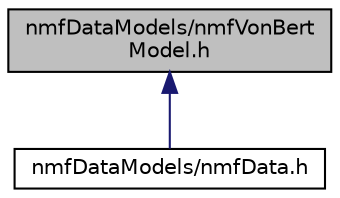 digraph "nmfDataModels/nmfVonBertModel.h"
{
 // LATEX_PDF_SIZE
  edge [fontname="Helvetica",fontsize="10",labelfontname="Helvetica",labelfontsize="10"];
  node [fontname="Helvetica",fontsize="10",shape=record];
  Node1 [label="nmfDataModels/nmfVonBert\lModel.h",height=0.2,width=0.4,color="black", fillcolor="grey75", style="filled", fontcolor="black",tooltip=" "];
  Node1 -> Node2 [dir="back",color="midnightblue",fontsize="10",style="solid",fontname="Helvetica"];
  Node2 [label="nmfDataModels/nmfData.h",height=0.2,width=0.4,color="black", fillcolor="white", style="filled",URL="$nmf_data_8h.html",tooltip="This file contains the NMFS Data class definition."];
}
